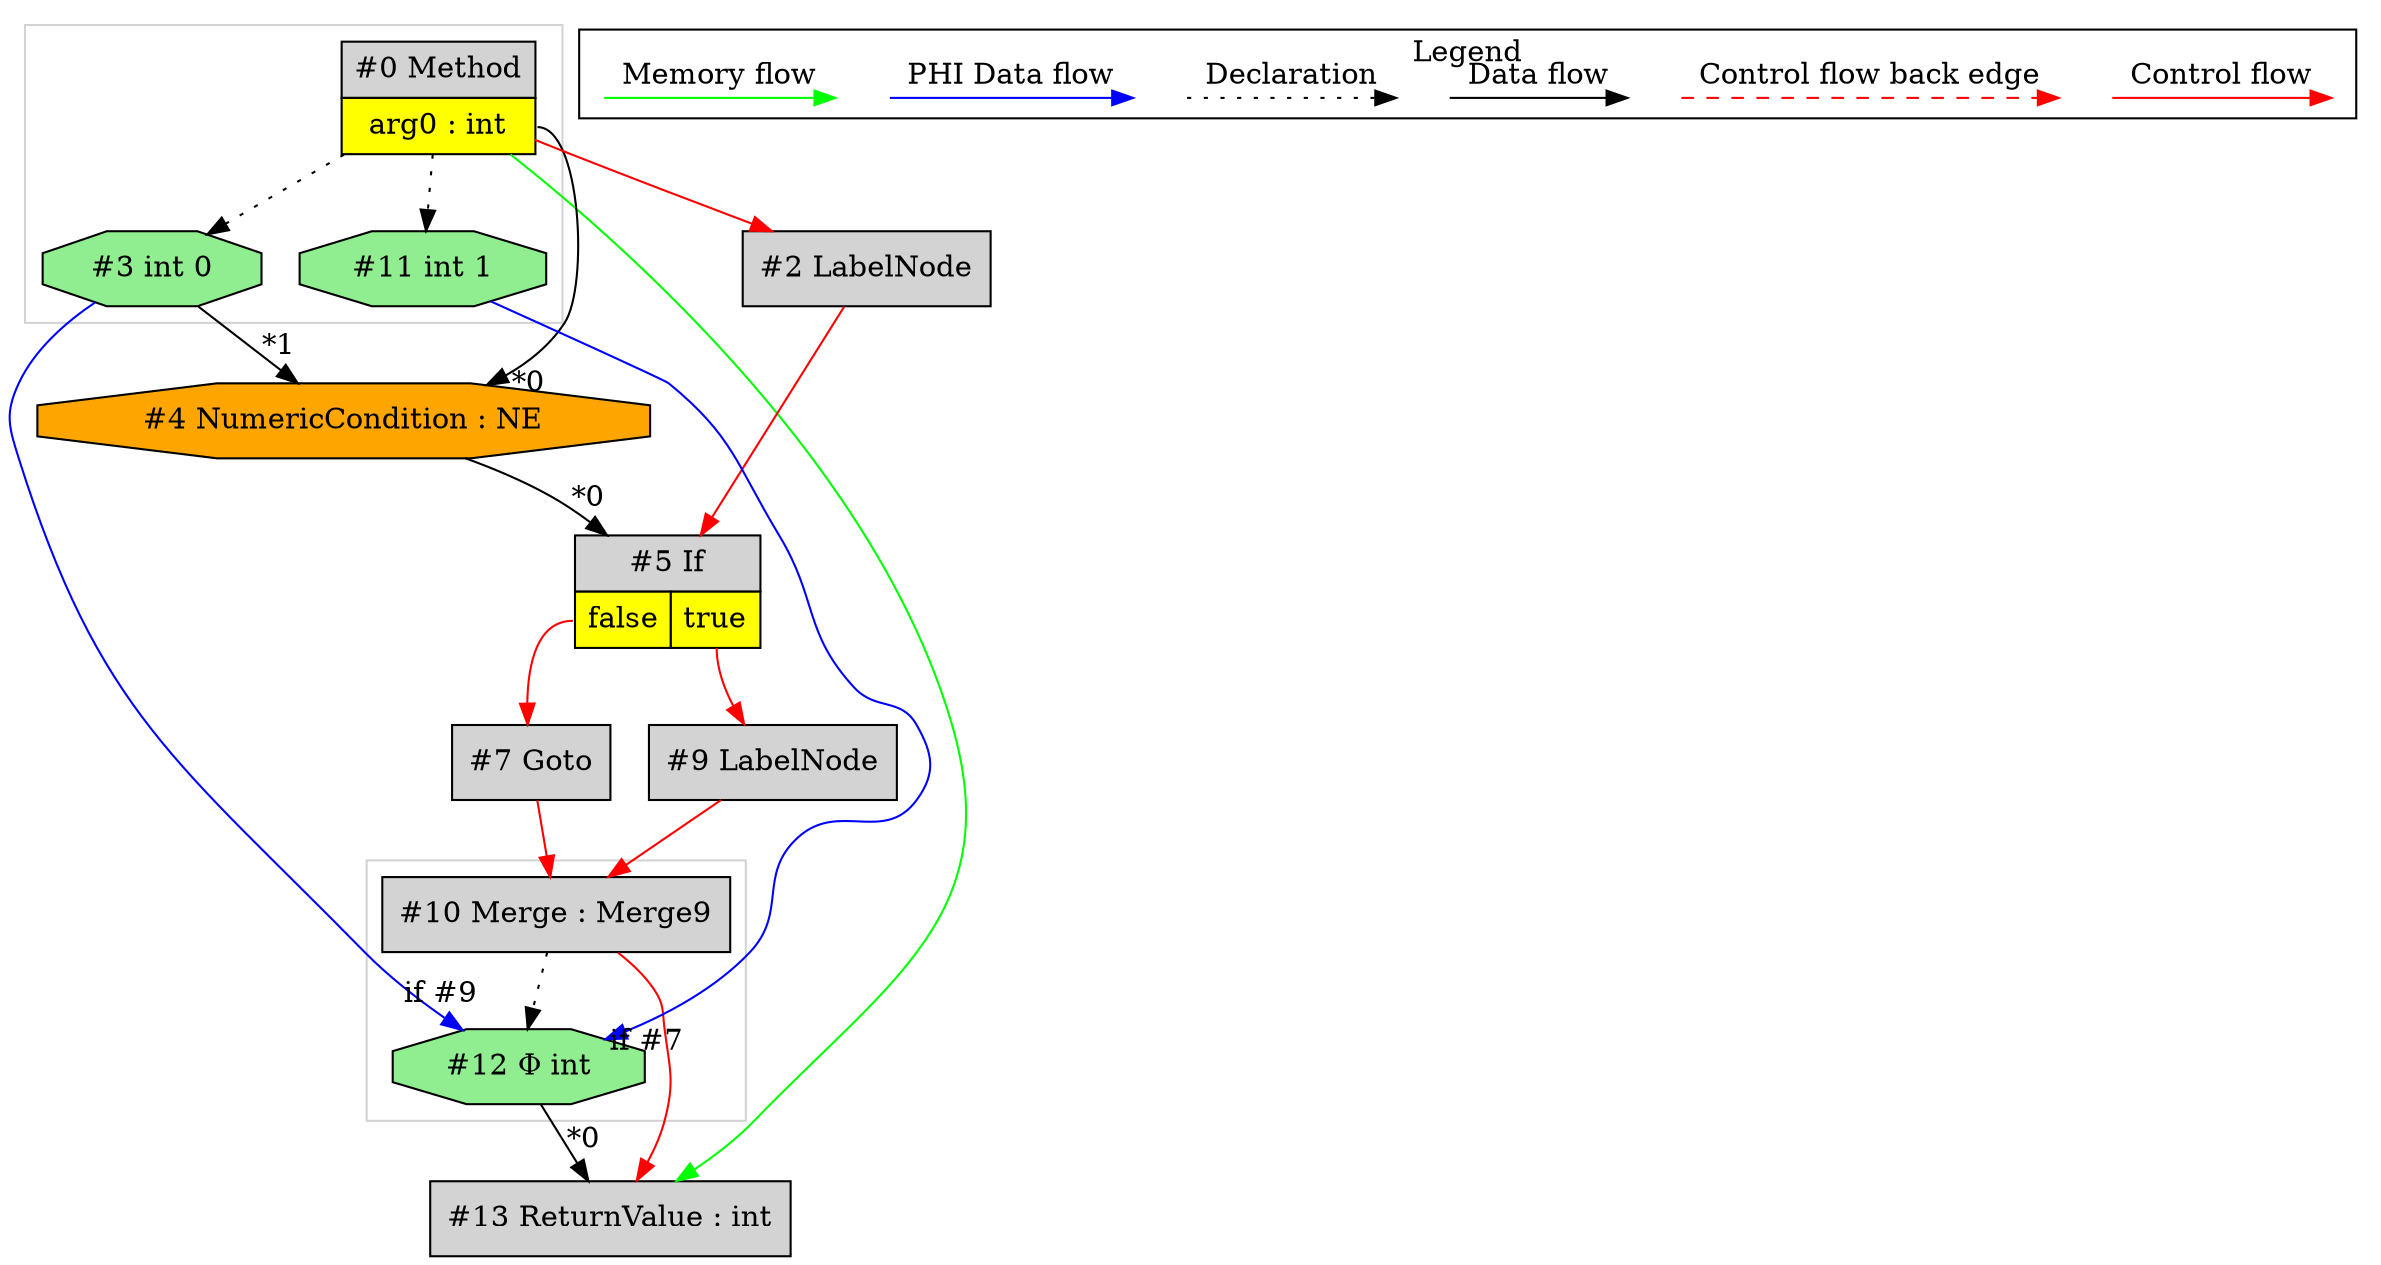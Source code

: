 digraph {
 node0[margin="0", label=<<table border="0" cellborder="1" cellspacing="0" cellpadding="5"><tr><td colspan="1">#0 Method</td></tr><tr><td port="prj1" bgcolor="yellow">arg0 : int</td></tr></table>>,shape=none, fillcolor=lightgrey, style=filled];
 node13[label="#13 ReturnValue : int",shape=box, fillcolor=lightgrey, style=filled];
 node12 -> node13[headlabel="*0", labeldistance=2];
 node10 -> node13[labeldistance=2, color=red, fontcolor=red];
 node0 -> node13[labeldistance=2, color=green, constraint=false];
 node10[label="#10 Merge : Merge9",shape=box, fillcolor=lightgrey, style=filled];
 node7 -> node10[labeldistance=2, color=red, fontcolor=red];
 node9 -> node10[labeldistance=2, color=red, fontcolor=red];
 node9[label="#9 LabelNode",shape=box, fillcolor=lightgrey, style=filled];
 node5:prj8 -> node9[labeldistance=2, color=red, fontcolor=red];
 node5[margin="0", label=<<table border="0" cellborder="1" cellspacing="0" cellpadding="5"><tr><td colspan="2">#5 If</td></tr><tr><td port="prj6" bgcolor="yellow">false</td><td port="prj8" bgcolor="yellow">true</td></tr></table>>,shape=none, fillcolor=lightgrey, style=filled];
 node4 -> node5[headlabel="*0", labeldistance=2];
 node2 -> node5[labeldistance=2, color=red, fontcolor=red];
 node2[label="#2 LabelNode",shape=box, fillcolor=lightgrey, style=filled];
 node0 -> node2[labeldistance=2, color=red, fontcolor=red];
 node4[label="#4 NumericCondition : NE",shape=octagon, fillcolor=orange, style=filled];
 node0:prj1 -> node4[headlabel="*0", labeldistance=2];
 node3 -> node4[headlabel="*1", labeldistance=2];
 node3[label="#3 int 0",shape=octagon, fillcolor=lightgreen, style=filled];
 node0 -> node3[style=dotted];
 node12[label="#12 Φ int",shape=octagon, fillcolor=lightgreen, style=filled];
 node10 -> node12[style=dotted];
 node11 -> node12[headlabel="if #7", labeldistance=2, color=blue, constraint=false];
 node3 -> node12[headlabel="if #9", labeldistance=2, color=blue, constraint=false];
 node11[label="#11 int 1",shape=octagon, fillcolor=lightgreen, style=filled];
 node0 -> node11[style=dotted];
 node7[label="#7 Goto",shape=box, fillcolor=lightgrey, style=filled];
 node5:prj6 -> node7[labeldistance=2, color=red, fontcolor=red];
 subgraph cluster_0 {
  color=lightgray;
  node10;
  node12;
 }
 subgraph cluster_1 {
  color=lightgray;
  node0;
  node3;
  node11;
 }
 subgraph cluster_000 {
  label = "Legend";
  node [shape=point]
  {
   rank=same;
   c0 [style = invis];
   c1 [style = invis];
   c2 [style = invis];
   c3 [style = invis];
   d0 [style = invis];
   d1 [style = invis];
   d2 [style = invis];
   d3 [style = invis];
   d4 [style = invis];
   d5 [style = invis];
   d6 [style = invis];
   d7 [style = invis];
  }
  c0 -> c1 [label="Control flow", style=solid, color=red]
  c2 -> c3 [label="Control flow back edge", style=dashed, color=red]
  d0 -> d1 [label="Data flow"]
  d2 -> d3 [label="Declaration", style=dotted]
  d4 -> d5 [label="PHI Data flow", color=blue]
  d6 -> d7 [label="Memory flow", color=green]
 }

}
